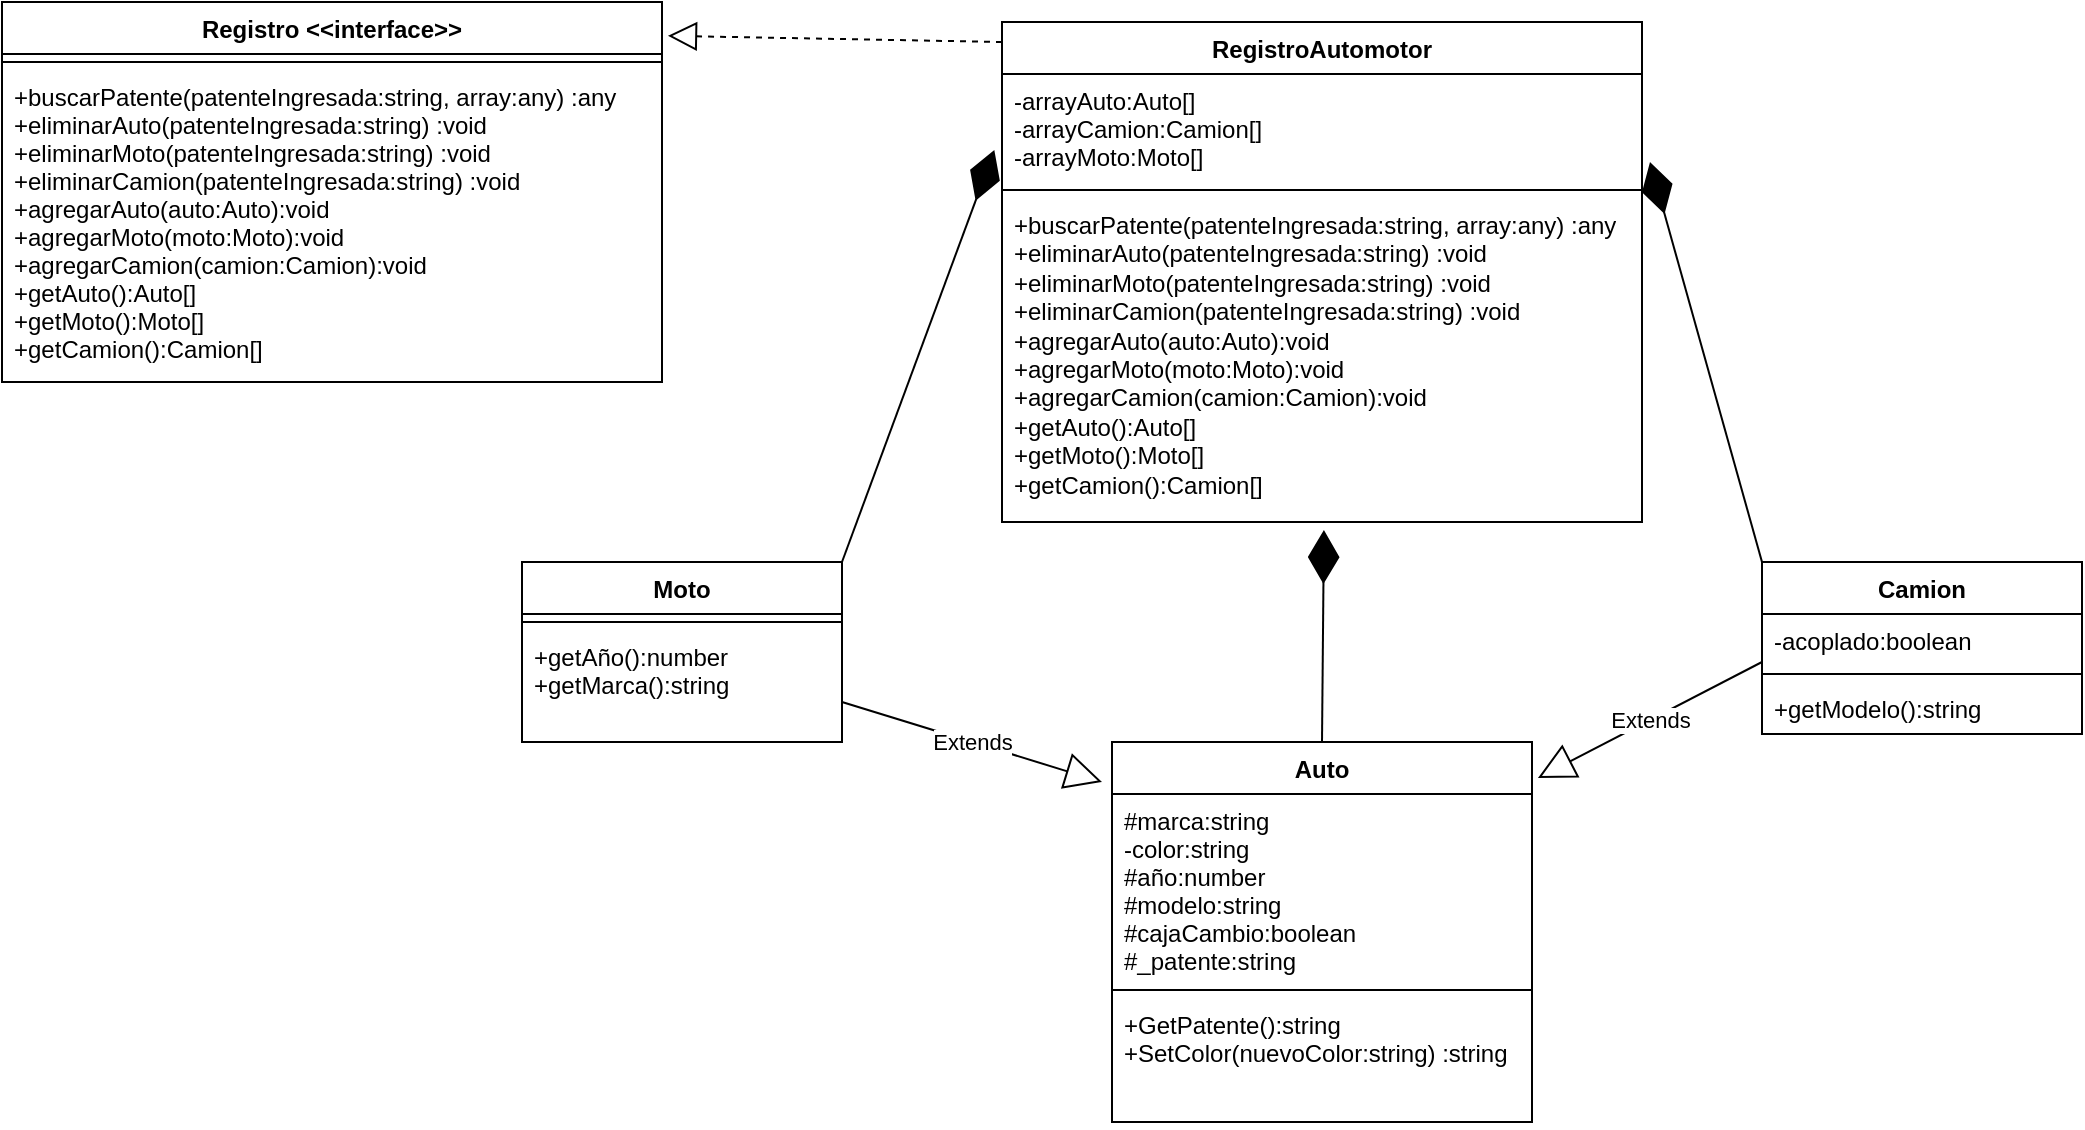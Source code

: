 <mxfile version="13.6.2" type="device"><diagram id="C5RBs43oDa-KdzZeNtuy" name="Page-1"><mxGraphModel dx="2005" dy="484" grid="1" gridSize="10" guides="1" tooltips="1" connect="1" arrows="1" fold="1" page="1" pageScale="1" pageWidth="827" pageHeight="1169" math="0" shadow="0"><root><mxCell id="WIyWlLk6GJQsqaUBKTNV-0"/><mxCell id="WIyWlLk6GJQsqaUBKTNV-1" parent="WIyWlLk6GJQsqaUBKTNV-0"/><mxCell id="tRqQRejG4cKT5A4Rqe-r-4" value="RegistroAutomotor" style="swimlane;fontStyle=1;align=center;verticalAlign=top;childLayout=stackLayout;horizontal=1;startSize=26;horizontalStack=0;resizeParent=1;resizeParentMax=0;resizeLast=0;collapsible=1;marginBottom=0;" vertex="1" parent="WIyWlLk6GJQsqaUBKTNV-1"><mxGeometry x="270" y="70" width="320" height="250" as="geometry"/></mxCell><mxCell id="tRqQRejG4cKT5A4Rqe-r-38" value="" style="endArrow=block;dashed=1;endFill=0;endSize=12;html=1;entryX=1.009;entryY=0.089;entryDx=0;entryDy=0;entryPerimeter=0;" edge="1" parent="tRqQRejG4cKT5A4Rqe-r-4" target="tRqQRejG4cKT5A4Rqe-r-33"><mxGeometry width="160" relative="1" as="geometry"><mxPoint y="10" as="sourcePoint"/><mxPoint x="160" y="10" as="targetPoint"/></mxGeometry></mxCell><mxCell id="tRqQRejG4cKT5A4Rqe-r-5" value="-arrayAuto:Auto[]&#10;-arrayCamion:Camion[]&#10;-arrayMoto:Moto[]" style="text;strokeColor=none;fillColor=none;align=left;verticalAlign=top;spacingLeft=4;spacingRight=4;overflow=hidden;rotatable=0;points=[[0,0.5],[1,0.5]];portConstraint=eastwest;" vertex="1" parent="tRqQRejG4cKT5A4Rqe-r-4"><mxGeometry y="26" width="320" height="54" as="geometry"/></mxCell><mxCell id="tRqQRejG4cKT5A4Rqe-r-6" value="" style="line;strokeWidth=1;fillColor=none;align=left;verticalAlign=middle;spacingTop=-1;spacingLeft=3;spacingRight=3;rotatable=0;labelPosition=right;points=[];portConstraint=eastwest;" vertex="1" parent="tRqQRejG4cKT5A4Rqe-r-4"><mxGeometry y="80" width="320" height="8" as="geometry"/></mxCell><mxCell id="tRqQRejG4cKT5A4Rqe-r-7" value="+buscarPatente(patenteIngresada:string, array:any) :any&#10;+eliminarAuto(patenteIngresada:string) :void&#10;+eliminarMoto(patenteIngresada:string) :void&#10;+eliminarCamion(patenteIngresada:string) :void&#10;+agregarAuto(auto:Auto):void&#10;+agregarMoto(moto:Moto):void&#10;+agregarCamion(camion:Camion):void&#10;+getAuto():Auto[]&#10;+getMoto():Moto[]&#10;+getCamion():Camion[]" style="text;strokeColor=none;fillColor=none;align=left;verticalAlign=top;spacingLeft=4;spacingRight=4;overflow=hidden;rotatable=0;points=[[0,0.5],[1,0.5]];portConstraint=eastwest;whiteSpace=wrap;" vertex="1" parent="tRqQRejG4cKT5A4Rqe-r-4"><mxGeometry y="88" width="320" height="162" as="geometry"/></mxCell><mxCell id="tRqQRejG4cKT5A4Rqe-r-17" value="Camion" style="swimlane;fontStyle=1;align=center;verticalAlign=top;childLayout=stackLayout;horizontal=1;startSize=26;horizontalStack=0;resizeParent=1;resizeParentMax=0;resizeLast=0;collapsible=1;marginBottom=0;html=0;" vertex="1" parent="WIyWlLk6GJQsqaUBKTNV-1"><mxGeometry x="650" y="340" width="160" height="86" as="geometry"/></mxCell><mxCell id="tRqQRejG4cKT5A4Rqe-r-32" value="" style="endArrow=diamondThin;endFill=1;endSize=24;html=1;" edge="1" parent="tRqQRejG4cKT5A4Rqe-r-17"><mxGeometry width="160" relative="1" as="geometry"><mxPoint as="sourcePoint"/><mxPoint x="-56" y="-200" as="targetPoint"/></mxGeometry></mxCell><mxCell id="tRqQRejG4cKT5A4Rqe-r-18" value="-acoplado:boolean" style="text;strokeColor=none;fillColor=none;align=left;verticalAlign=top;spacingLeft=4;spacingRight=4;overflow=hidden;rotatable=0;points=[[0,0.5],[1,0.5]];portConstraint=eastwest;" vertex="1" parent="tRqQRejG4cKT5A4Rqe-r-17"><mxGeometry y="26" width="160" height="26" as="geometry"/></mxCell><mxCell id="tRqQRejG4cKT5A4Rqe-r-28" value="Extends" style="endArrow=block;endSize=16;endFill=0;html=1;entryX=1.014;entryY=0.095;entryDx=0;entryDy=0;entryPerimeter=0;" edge="1" parent="tRqQRejG4cKT5A4Rqe-r-17" target="tRqQRejG4cKT5A4Rqe-r-22"><mxGeometry width="160" relative="1" as="geometry"><mxPoint y="50" as="sourcePoint"/><mxPoint x="160" y="50" as="targetPoint"/></mxGeometry></mxCell><mxCell id="tRqQRejG4cKT5A4Rqe-r-19" value="" style="line;strokeWidth=1;fillColor=none;align=left;verticalAlign=middle;spacingTop=-1;spacingLeft=3;spacingRight=3;rotatable=0;labelPosition=right;points=[];portConstraint=eastwest;" vertex="1" parent="tRqQRejG4cKT5A4Rqe-r-17"><mxGeometry y="52" width="160" height="8" as="geometry"/></mxCell><mxCell id="tRqQRejG4cKT5A4Rqe-r-20" value="+getModelo():string" style="text;strokeColor=none;fillColor=none;align=left;verticalAlign=top;spacingLeft=4;spacingRight=4;overflow=hidden;rotatable=0;points=[[0,0.5],[1,0.5]];portConstraint=eastwest;" vertex="1" parent="tRqQRejG4cKT5A4Rqe-r-17"><mxGeometry y="60" width="160" height="26" as="geometry"/></mxCell><mxCell id="tRqQRejG4cKT5A4Rqe-r-13" value="Moto" style="swimlane;fontStyle=1;align=center;verticalAlign=top;childLayout=stackLayout;horizontal=1;startSize=26;horizontalStack=0;resizeParent=1;resizeParentMax=0;resizeLast=0;collapsible=1;marginBottom=0;html=0;" vertex="1" parent="WIyWlLk6GJQsqaUBKTNV-1"><mxGeometry x="30" y="340" width="160" height="90" as="geometry"/></mxCell><mxCell id="tRqQRejG4cKT5A4Rqe-r-15" value="" style="line;strokeWidth=1;fillColor=none;align=left;verticalAlign=middle;spacingTop=-1;spacingLeft=3;spacingRight=3;rotatable=0;labelPosition=right;points=[];portConstraint=eastwest;" vertex="1" parent="tRqQRejG4cKT5A4Rqe-r-13"><mxGeometry y="26" width="160" height="8" as="geometry"/></mxCell><mxCell id="tRqQRejG4cKT5A4Rqe-r-16" value="+getAño():number&#10;+getMarca():string" style="text;strokeColor=none;fillColor=none;align=left;verticalAlign=top;spacingLeft=4;spacingRight=4;overflow=hidden;rotatable=0;points=[[0,0.5],[1,0.5]];portConstraint=eastwest;" vertex="1" parent="tRqQRejG4cKT5A4Rqe-r-13"><mxGeometry y="34" width="160" height="56" as="geometry"/></mxCell><mxCell id="tRqQRejG4cKT5A4Rqe-r-22" value="Auto" style="swimlane;fontStyle=1;align=center;verticalAlign=top;childLayout=stackLayout;horizontal=1;startSize=26;horizontalStack=0;resizeParent=1;resizeParentMax=0;resizeLast=0;collapsible=1;marginBottom=0;html=0;" vertex="1" parent="WIyWlLk6GJQsqaUBKTNV-1"><mxGeometry x="325" y="430" width="210" height="190" as="geometry"/></mxCell><mxCell id="tRqQRejG4cKT5A4Rqe-r-31" value="" style="endArrow=diamondThin;endFill=1;endSize=24;html=1;entryX=0.503;entryY=1.025;entryDx=0;entryDy=0;entryPerimeter=0;" edge="1" parent="tRqQRejG4cKT5A4Rqe-r-22" target="tRqQRejG4cKT5A4Rqe-r-7"><mxGeometry width="160" relative="1" as="geometry"><mxPoint x="105" as="sourcePoint"/><mxPoint x="265" as="targetPoint"/></mxGeometry></mxCell><mxCell id="tRqQRejG4cKT5A4Rqe-r-23" value="#marca:string&#10;-color:string&#10;#año:number&#10;#modelo:string&#10;#cajaCambio:boolean&#10;#_patente:string" style="text;strokeColor=none;fillColor=none;align=left;verticalAlign=top;spacingLeft=4;spacingRight=4;overflow=hidden;rotatable=0;points=[[0,0.5],[1,0.5]];portConstraint=eastwest;" vertex="1" parent="tRqQRejG4cKT5A4Rqe-r-22"><mxGeometry y="26" width="210" height="94" as="geometry"/></mxCell><mxCell id="tRqQRejG4cKT5A4Rqe-r-24" value="" style="line;strokeWidth=1;fillColor=none;align=left;verticalAlign=middle;spacingTop=-1;spacingLeft=3;spacingRight=3;rotatable=0;labelPosition=right;points=[];portConstraint=eastwest;" vertex="1" parent="tRqQRejG4cKT5A4Rqe-r-22"><mxGeometry y="120" width="210" height="8" as="geometry"/></mxCell><mxCell id="tRqQRejG4cKT5A4Rqe-r-25" value="+GetPatente():string&#10;+SetColor(nuevoColor:string) :string" style="text;strokeColor=none;fillColor=none;align=left;verticalAlign=top;spacingLeft=4;spacingRight=4;overflow=hidden;rotatable=0;points=[[0,0.5],[1,0.5]];portConstraint=eastwest;whiteSpace=wrap;" vertex="1" parent="tRqQRejG4cKT5A4Rqe-r-22"><mxGeometry y="128" width="210" height="62" as="geometry"/></mxCell><mxCell id="tRqQRejG4cKT5A4Rqe-r-27" value="Extends" style="endArrow=block;endSize=16;endFill=0;html=1;" edge="1" parent="WIyWlLk6GJQsqaUBKTNV-1"><mxGeometry width="160" relative="1" as="geometry"><mxPoint x="190" y="410" as="sourcePoint"/><mxPoint x="320" y="450" as="targetPoint"/></mxGeometry></mxCell><mxCell id="tRqQRejG4cKT5A4Rqe-r-29" value="" style="endArrow=diamondThin;endFill=1;endSize=24;html=1;entryX=-0.012;entryY=0.704;entryDx=0;entryDy=0;entryPerimeter=0;" edge="1" parent="WIyWlLk6GJQsqaUBKTNV-1" target="tRqQRejG4cKT5A4Rqe-r-5"><mxGeometry width="160" relative="1" as="geometry"><mxPoint x="190" y="340" as="sourcePoint"/><mxPoint x="350" y="340" as="targetPoint"/></mxGeometry></mxCell><mxCell id="tRqQRejG4cKT5A4Rqe-r-33" value="Registro &lt;&lt;interface&gt;&gt;" style="swimlane;fontStyle=1;align=center;verticalAlign=top;childLayout=stackLayout;horizontal=1;startSize=26;horizontalStack=0;resizeParent=1;resizeParentMax=0;resizeLast=0;collapsible=1;marginBottom=0;html=0;" vertex="1" parent="WIyWlLk6GJQsqaUBKTNV-1"><mxGeometry x="-230" y="60" width="330" height="190" as="geometry"/></mxCell><mxCell id="tRqQRejG4cKT5A4Rqe-r-35" value="" style="line;strokeWidth=1;fillColor=none;align=left;verticalAlign=middle;spacingTop=-1;spacingLeft=3;spacingRight=3;rotatable=0;labelPosition=right;points=[];portConstraint=eastwest;" vertex="1" parent="tRqQRejG4cKT5A4Rqe-r-33"><mxGeometry y="26" width="330" height="8" as="geometry"/></mxCell><mxCell id="tRqQRejG4cKT5A4Rqe-r-36" value="+buscarPatente(patenteIngresada:string, array:any) :any&#10;+eliminarAuto(patenteIngresada:string) :void&#10;+eliminarMoto(patenteIngresada:string) :void&#10;+eliminarCamion(patenteIngresada:string) :void&#10;+agregarAuto(auto:Auto):void&#10;+agregarMoto(moto:Moto):void&#10;+agregarCamion(camion:Camion):void&#10;+getAuto():Auto[]&#10;+getMoto():Moto[]&#10;+getCamion():Camion[]" style="text;strokeColor=none;fillColor=none;align=left;verticalAlign=top;spacingLeft=4;spacingRight=4;overflow=hidden;rotatable=0;points=[[0,0.5],[1,0.5]];portConstraint=eastwest;" vertex="1" parent="tRqQRejG4cKT5A4Rqe-r-33"><mxGeometry y="34" width="330" height="156" as="geometry"/></mxCell></root></mxGraphModel></diagram></mxfile>